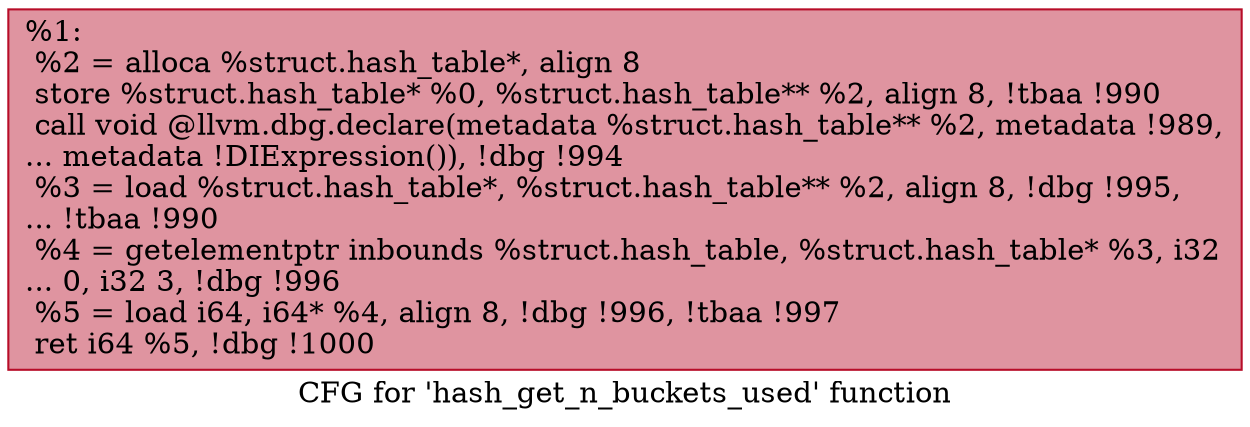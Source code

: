 digraph "CFG for 'hash_get_n_buckets_used' function" {
	label="CFG for 'hash_get_n_buckets_used' function";

	Node0x2132d50 [shape=record,color="#b70d28ff", style=filled, fillcolor="#b70d2870",label="{%1:\l  %2 = alloca %struct.hash_table*, align 8\l  store %struct.hash_table* %0, %struct.hash_table** %2, align 8, !tbaa !990\l  call void @llvm.dbg.declare(metadata %struct.hash_table** %2, metadata !989,\l... metadata !DIExpression()), !dbg !994\l  %3 = load %struct.hash_table*, %struct.hash_table** %2, align 8, !dbg !995,\l... !tbaa !990\l  %4 = getelementptr inbounds %struct.hash_table, %struct.hash_table* %3, i32\l... 0, i32 3, !dbg !996\l  %5 = load i64, i64* %4, align 8, !dbg !996, !tbaa !997\l  ret i64 %5, !dbg !1000\l}"];
}
